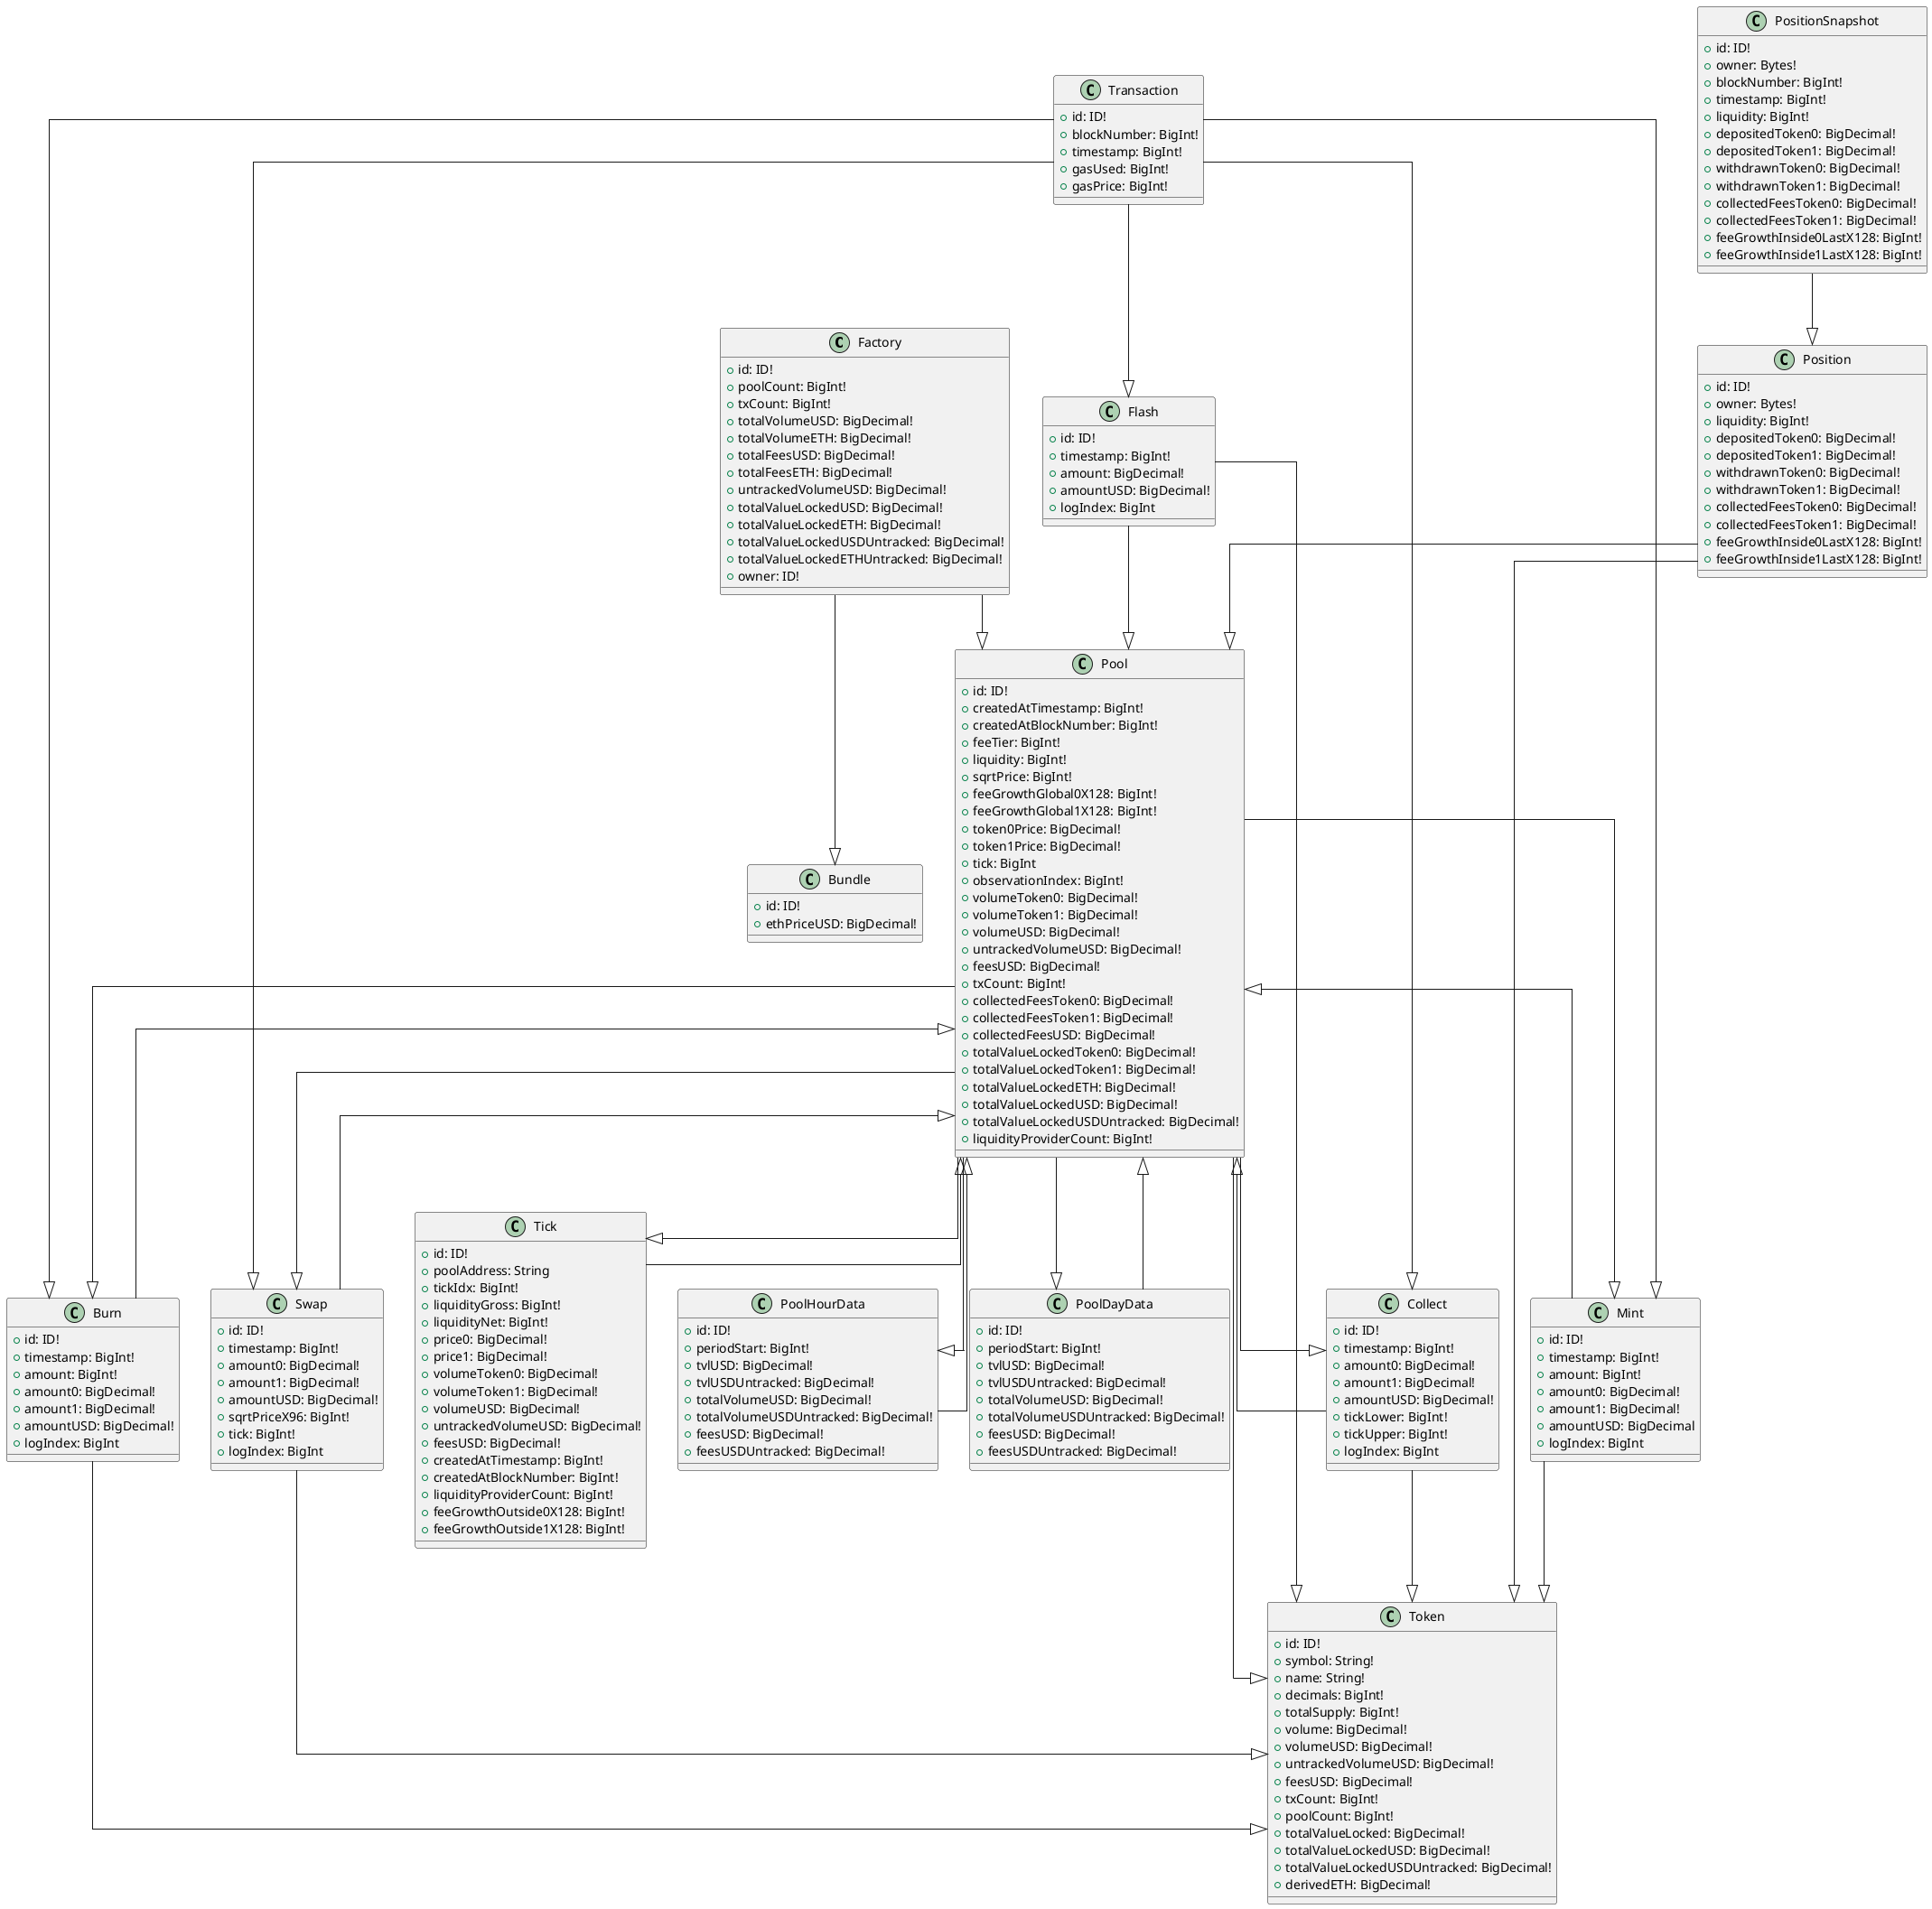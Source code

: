 @startuml
skinparam linetype ortho

class Factory {
  + id: ID!
  + poolCount: BigInt!
  + txCount: BigInt!
  + totalVolumeUSD: BigDecimal!
  + totalVolumeETH: BigDecimal!
  + totalFeesUSD: BigDecimal!
  + totalFeesETH: BigDecimal!
  + untrackedVolumeUSD: BigDecimal!
  + totalValueLockedUSD: BigDecimal!
  + totalValueLockedETH: BigDecimal!
  + totalValueLockedUSDUntracked: BigDecimal!
  + totalValueLockedETHUntracked: BigDecimal!
  + owner: ID!
}

class Bundle {
  + id: ID!
  + ethPriceUSD: BigDecimal!
}

class Token {
  + id: ID!
  + symbol: String!
  + name: String!
  + decimals: BigInt!
  + totalSupply: BigInt!
  + volume: BigDecimal!
  + volumeUSD: BigDecimal!
  + untrackedVolumeUSD: BigDecimal!
  + feesUSD: BigDecimal!
  + txCount: BigInt!
  + poolCount: BigInt!
  + totalValueLocked: BigDecimal!
  + totalValueLockedUSD: BigDecimal!
  + totalValueLockedUSDUntracked: BigDecimal!
  + derivedETH: BigDecimal!
}

class Pool {
  + id: ID!
  + createdAtTimestamp: BigInt!
  + createdAtBlockNumber: BigInt!
  + feeTier: BigInt!
  + liquidity: BigInt!
  + sqrtPrice: BigInt!
  + feeGrowthGlobal0X128: BigInt!
  + feeGrowthGlobal1X128: BigInt!
  + token0Price: BigDecimal!
  + token1Price: BigDecimal!
  + tick: BigInt
  + observationIndex: BigInt!
  + volumeToken0: BigDecimal!
  + volumeToken1: BigDecimal!
  + volumeUSD: BigDecimal!
  + untrackedVolumeUSD: BigDecimal!
  + feesUSD: BigDecimal!
  + txCount: BigInt!
  + collectedFeesToken0: BigDecimal!
  + collectedFeesToken1: BigDecimal!
  + collectedFeesUSD: BigDecimal!
  + totalValueLockedToken0: BigDecimal!
  + totalValueLockedToken1: BigDecimal!
  + totalValueLockedETH: BigDecimal!
  + totalValueLockedUSD: BigDecimal!
  + totalValueLockedUSDUntracked: BigDecimal!
  + liquidityProviderCount: BigInt!
}

class Tick {
  + id: ID!
  + poolAddress: String
  + tickIdx: BigInt!
  + liquidityGross: BigInt!
  + liquidityNet: BigInt!
  + price0: BigDecimal!
  + price1: BigDecimal!
  + volumeToken0: BigDecimal!
  + volumeToken1: BigDecimal!
  + volumeUSD: BigDecimal!
  + untrackedVolumeUSD: BigDecimal!
  + feesUSD: BigDecimal!
  + createdAtTimestamp: BigInt!
  + createdAtBlockNumber: BigInt!
  + liquidityProviderCount: BigInt!
  + feeGrowthOutside0X128: BigInt!
  + feeGrowthOutside1X128: BigInt!
}

class Position {
  + id: ID!
  + owner: Bytes!
  + liquidity: BigInt!
  + depositedToken0: BigDecimal!
  + depositedToken1: BigDecimal!
  + withdrawnToken0: BigDecimal!
  + withdrawnToken1: BigDecimal!
  + collectedFeesToken0: BigDecimal!
  + collectedFeesToken1: BigDecimal!
  + feeGrowthInside0LastX128: BigInt!
  + feeGrowthInside1LastX128: BigInt!
}

class PositionSnapshot {
  + id: ID!
  + owner: Bytes!
  + blockNumber: BigInt!
  + timestamp: BigInt!
  + liquidity: BigInt!
  + depositedToken0: BigDecimal!
  + depositedToken1: BigDecimal!
  + withdrawnToken0: BigDecimal!
  + withdrawnToken1: BigDecimal!
  + collectedFeesToken0: BigDecimal!
  + collectedFeesToken1: BigDecimal!
  + feeGrowthInside0LastX128: BigInt!
  + feeGrowthInside1LastX128: BigInt!
}

class Transaction {
  + id: ID!
  + blockNumber: BigInt!
  + timestamp: BigInt!
  + gasUsed: BigInt!
  + gasPrice: BigInt!
}

class Mint {
  + id: ID!
  + timestamp: BigInt!
  + amount: BigInt!
  + amount0: BigDecimal!
  + amount1: BigDecimal!
  + amountUSD: BigDecimal
  + logIndex: BigInt
}

class Burn {
  + id: ID!
  + timestamp: BigInt!
  + amount: BigInt!
  + amount0: BigDecimal!
  + amount1: BigDecimal!
  + amountUSD: BigDecimal!
  + logIndex: BigInt
}

class Swap {
  + id: ID!
  + timestamp: BigInt!
  + amount0: BigDecimal!
  + amount1: BigDecimal!
  + amountUSD: BigDecimal!
  + sqrtPriceX96: BigInt!
  + tick: BigInt!
  + logIndex: BigInt
}

class Collect {
  + id: ID!
  + timestamp: BigInt!
  + amount0: BigDecimal!
  + amount1: BigDecimal!
  + amountUSD: BigDecimal!
  + tickLower: BigInt!
  + tickUpper: BigInt!
  + logIndex: BigInt
}

class Flash {
  + id: ID!
  + timestamp: BigInt!
  + amount: BigDecimal!
  + amountUSD: BigDecimal!
  + logIndex: BigInt
}

class PoolHourData {
  + id: ID!
  + periodStart: BigInt!
  + tvlUSD: BigDecimal!
  + tvlUSDUntracked: BigDecimal!
  + totalVolumeUSD: BigDecimal!
  + totalVolumeUSDUntracked: BigDecimal!
  + feesUSD: BigDecimal!
  + feesUSDUntracked: BigDecimal!
}

class PoolDayData {
  + id: ID!
  + periodStart: BigInt!
  + tvlUSD: BigDecimal!
  + tvlUSDUntracked: BigDecimal!
  + totalVolumeUSD: BigDecimal!
  + totalVolumeUSDUntracked: BigDecimal!
  + feesUSD: BigDecimal!
  + feesUSDUntracked: BigDecimal!
}

Factory --|> Bundle
Factory --|> Pool

Pool --|> Token
Pool --|> PoolHourData
Pool --|> PoolDayData
Pool --|> Mint
Pool --|> Burn
Pool --|> Swap
Pool --|> Collect
Pool --|> Tick

Tick --|> Pool

Position --|> Pool
Position --|> Token

PositionSnapshot --|> Position

Transaction --|> Mint
Transaction --|> Burn
Transaction --|> Swap
Transaction --|> Collect
Transaction --|> Flash

Mint --|> Pool
Mint --|> Token

Burn --|> Pool
Burn --|> Token

Swap --|> Pool
Swap --|> Token

Collect --|> Pool
Collect --|> Token

Flash --|> Pool
Flash --|> Token

PoolHourData --|> Pool

PoolDayData --|> Pool
@enduml
